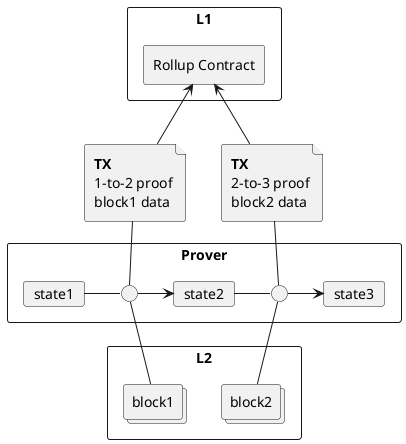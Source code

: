 @startuml

' diagram for L2 rollum on Ethereum




rectangle L1 {
    rectangle "Rollup Contract" as rollup_contract

}


rectangle Prover {

    card state1
    interface " " as i1
    card state2
    interface " " as i2
    card state3


    
}

rectangle L2 {
    collections block1
    collections block2
}






file "<b>TX</b>\n1-to-2 proof \nblock1 data" as proof1
file "<b>TX</b>\n2-to-3 proof \nblock2 data" as proof2

proof1 -r[hidden]->proof2

state1 -right- i1
i1 -right-> state2 
state2 -right- i2
i2 -right-> state3

block1 -up- i1
block2 -up- i2


i1 -up- proof1
i2 -up- proof2


proof1 -up-> rollup_contract
proof2 -up-> rollup_contract



@enduml
